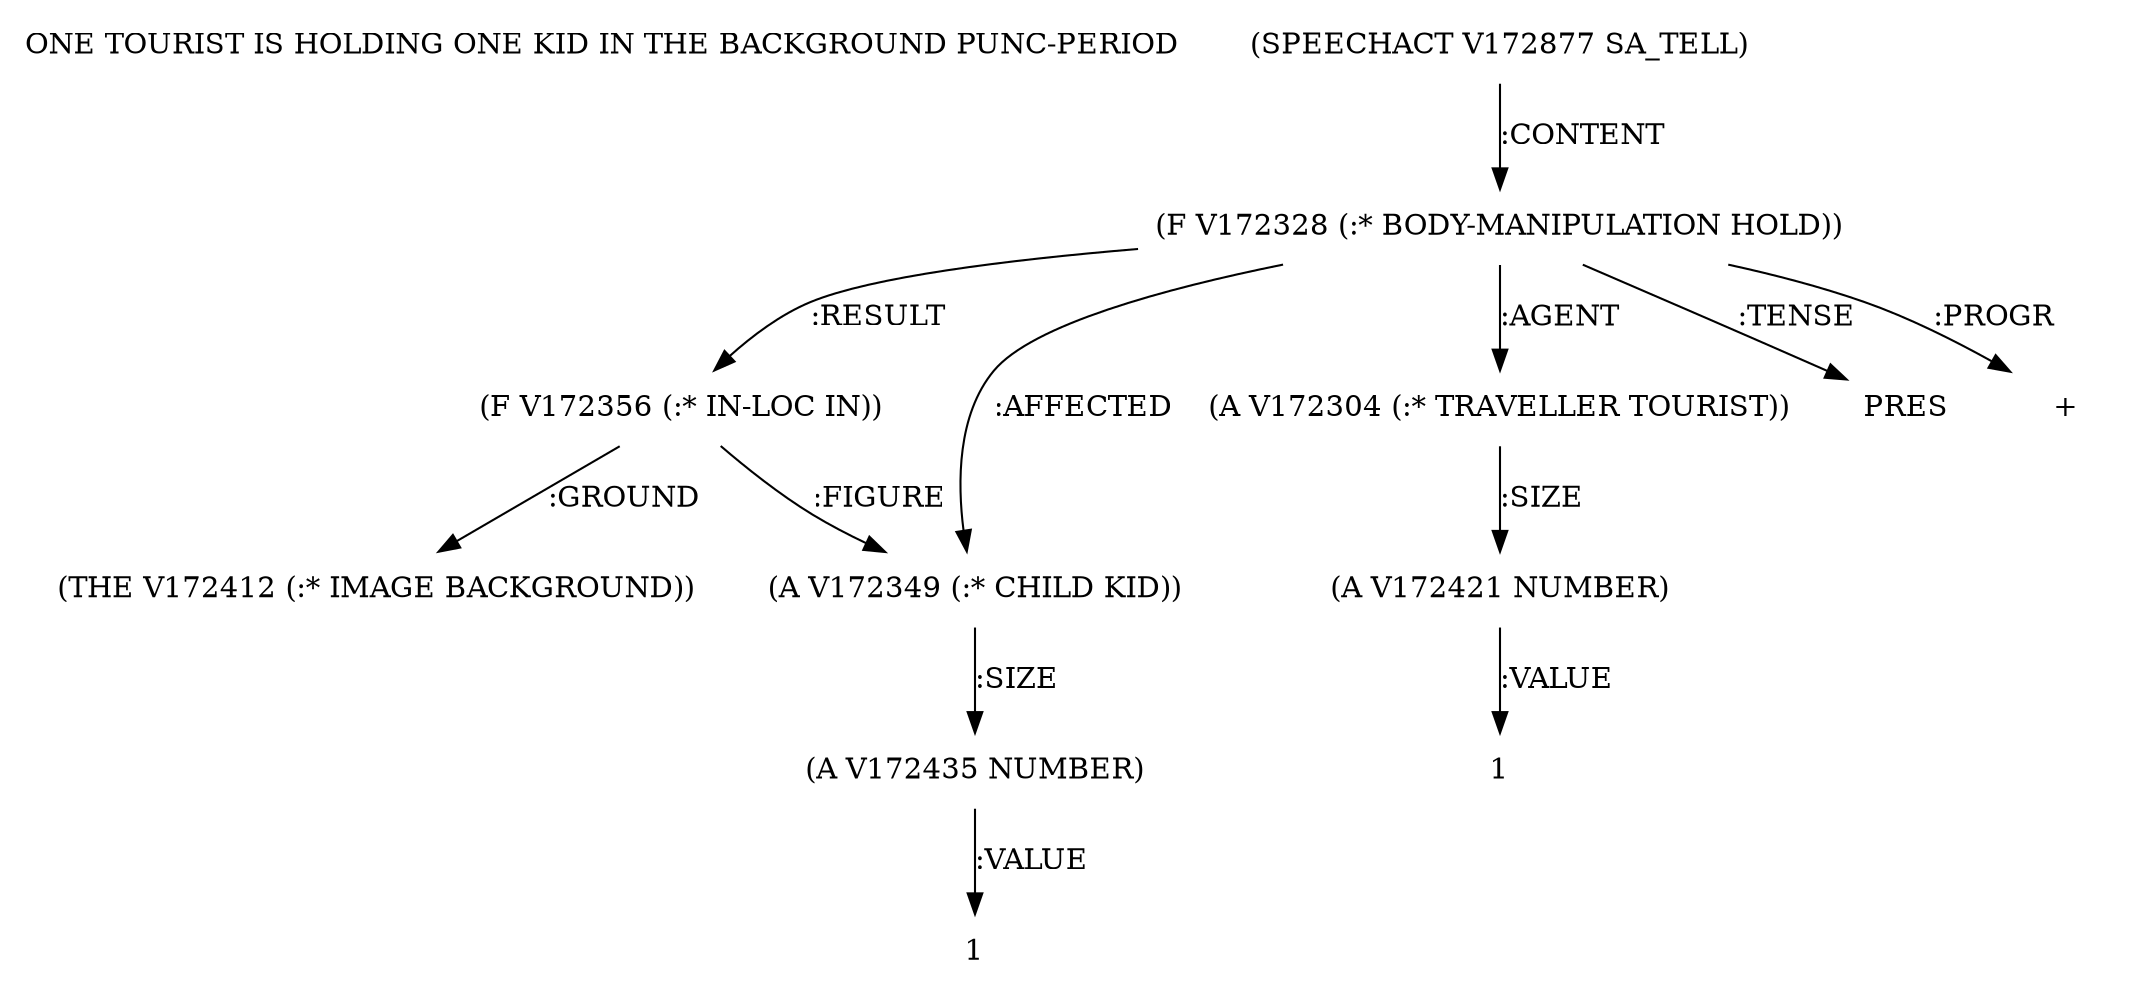 digraph Terms {
  node [shape=none]
  "ONE TOURIST IS HOLDING ONE KID IN THE BACKGROUND PUNC-PERIOD"
  "V172877" [label="(SPEECHACT V172877 SA_TELL)"]
  "V172877" -> "V172328" [label=":CONTENT"]
  "V172328" [label="(F V172328 (:* BODY-MANIPULATION HOLD))"]
  "V172328" -> "V172356" [label=":RESULT"]
  "V172328" -> "V172304" [label=":AGENT"]
  "V172328" -> "V172349" [label=":AFFECTED"]
  "V172328" -> "NT173930" [label=":TENSE"]
  "NT173930" [label="PRES"]
  "V172328" -> "NT173931" [label=":PROGR"]
  "NT173931" [label="+"]
  "V172304" [label="(A V172304 (:* TRAVELLER TOURIST))"]
  "V172304" -> "V172421" [label=":SIZE"]
  "V172421" [label="(A V172421 NUMBER)"]
  "V172421" -> "NT173932" [label=":VALUE"]
  "NT173932" [label="1"]
  "V172349" [label="(A V172349 (:* CHILD KID))"]
  "V172349" -> "V172435" [label=":SIZE"]
  "V172435" [label="(A V172435 NUMBER)"]
  "V172435" -> "NT173933" [label=":VALUE"]
  "NT173933" [label="1"]
  "V172356" [label="(F V172356 (:* IN-LOC IN))"]
  "V172356" -> "V172412" [label=":GROUND"]
  "V172356" -> "V172349" [label=":FIGURE"]
  "V172412" [label="(THE V172412 (:* IMAGE BACKGROUND))"]
}
